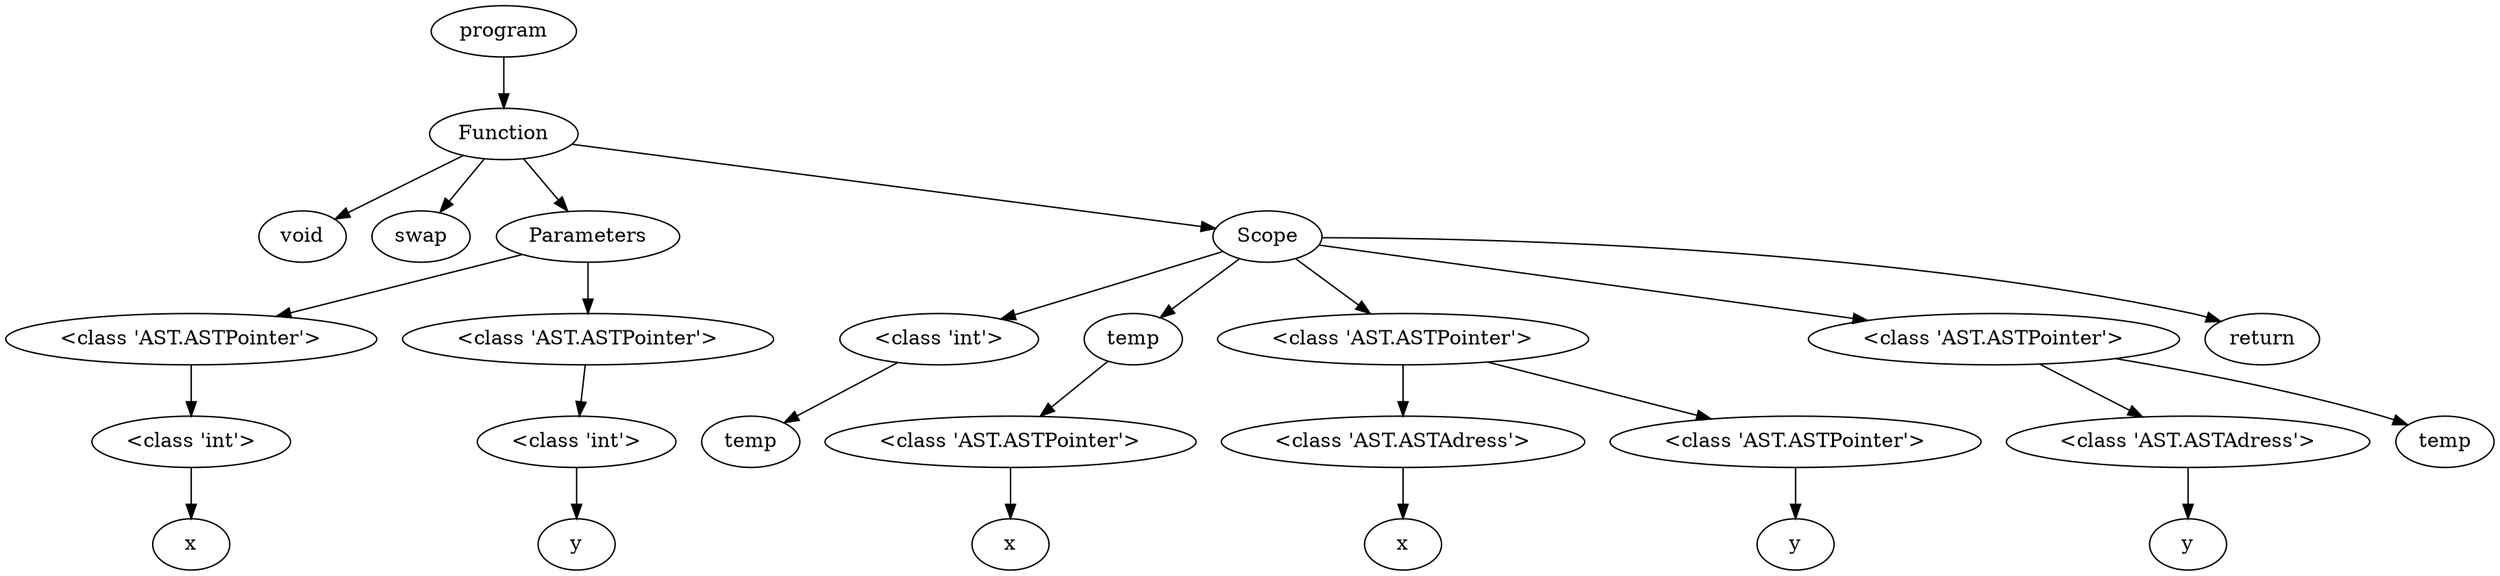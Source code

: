 digraph G { 
"<AST.AST object at 0x00000170B4D56DF0> (0)"[label="program"]
"<AST.ASTFunction object at 0x00000170B4D566A0> (1)"[label="Function"]
"<AST.AST object at 0x00000170B4D56DF0> (0)"->"<AST.ASTFunction object at 0x00000170B4D566A0> (1)"
"<AST.ASTFunction object at 0x00000170B4D566A0> (1)"[label="Function"]
"<AST.ASTVoid object at 0x00000170B4D56C70> (2)"[label="void"]
"<AST.ASTFunction object at 0x00000170B4D566A0> (1)"->"<AST.ASTVoid object at 0x00000170B4D56C70> (2)"
"<AST.ASTFunctionName object at 0x00000170B4D56BB0> (2)"[label="swap"]
"<AST.ASTFunction object at 0x00000170B4D566A0> (1)"->"<AST.ASTFunctionName object at 0x00000170B4D56BB0> (2)"
"<AST.ASTParameters object at 0x00000170B4D56B80> (2)"[label="Parameters"]
"<AST.ASTFunction object at 0x00000170B4D566A0> (1)"->"<AST.ASTParameters object at 0x00000170B4D56B80> (2)"
"<AST.ASTParameters object at 0x00000170B4D56B80> (2)"[label="Parameters"]
"<AST.ASTPointer object at 0x00000170B4D56A90> (3)"[label="<class 'AST.ASTPointer'>"]
"<AST.ASTParameters object at 0x00000170B4D56B80> (2)"->"<AST.ASTPointer object at 0x00000170B4D56A90> (3)"
"<AST.ASTPointer object at 0x00000170B4D56A90> (3)"[label="<class 'AST.ASTPointer'>"]
"<AST.ASTDataType object at 0x00000170B4D56FD0> (4)"[label="<class 'int'>"]
"<AST.ASTPointer object at 0x00000170B4D56A90> (3)"->"<AST.ASTDataType object at 0x00000170B4D56FD0> (4)"
"<AST.ASTDataType object at 0x00000170B4D56FD0> (4)"[label="<class 'int'>"]
"<AST.ASTVariable object at 0x00000170B4D56DC0> (5)"[label="x"]
"<AST.ASTDataType object at 0x00000170B4D56FD0> (4)"->"<AST.ASTVariable object at 0x00000170B4D56DC0> (5)"
"<AST.ASTPointer object at 0x00000170B4D56B50> (3)"[label="<class 'AST.ASTPointer'>"]
"<AST.ASTParameters object at 0x00000170B4D56B80> (2)"->"<AST.ASTPointer object at 0x00000170B4D56B50> (3)"
"<AST.ASTPointer object at 0x00000170B4D56B50> (3)"[label="<class 'AST.ASTPointer'>"]
"<AST.ASTDataType object at 0x00000170B4D56A00> (4)"[label="<class 'int'>"]
"<AST.ASTPointer object at 0x00000170B4D56B50> (3)"->"<AST.ASTDataType object at 0x00000170B4D56A00> (4)"
"<AST.ASTDataType object at 0x00000170B4D56A00> (4)"[label="<class 'int'>"]
"<AST.ASTVariable object at 0x00000170B4D56AC0> (5)"[label="y"]
"<AST.ASTDataType object at 0x00000170B4D56A00> (4)"->"<AST.ASTVariable object at 0x00000170B4D56AC0> (5)"
"<AST.ASTScope object at 0x00000170B4D56730> (2)"[label="Scope"]
"<AST.ASTFunction object at 0x00000170B4D566A0> (1)"->"<AST.ASTScope object at 0x00000170B4D56730> (2)"
"<AST.ASTScope object at 0x00000170B4D56730> (2)"[label="Scope"]
"<AST.ASTDataType object at 0x00000170B4D569A0> (3)"[label="<class 'int'>"]
"<AST.ASTScope object at 0x00000170B4D56730> (2)"->"<AST.ASTDataType object at 0x00000170B4D569A0> (3)"
"<AST.ASTDataType object at 0x00000170B4D569A0> (3)"[label="<class 'int'>"]
"<AST.ASTVariable object at 0x00000170B4D56C10> (4)"[label="temp"]
"<AST.ASTDataType object at 0x00000170B4D569A0> (3)"->"<AST.ASTVariable object at 0x00000170B4D56C10> (4)"
"<AST.ASTVariable object at 0x00000170B4D56D30> (3)"[label="temp"]
"<AST.ASTScope object at 0x00000170B4D56730> (2)"->"<AST.ASTVariable object at 0x00000170B4D56D30> (3)"
"<AST.ASTVariable object at 0x00000170B4D56D30> (3)"[label="temp"]
"<AST.ASTPointer object at 0x00000170B4D56250> (4)"[label="<class 'AST.ASTPointer'>"]
"<AST.ASTVariable object at 0x00000170B4D56D30> (3)"->"<AST.ASTPointer object at 0x00000170B4D56250> (4)"
"<AST.ASTPointer object at 0x00000170B4D56250> (4)"[label="<class 'AST.ASTPointer'>"]
"<AST.ASTVariable object at 0x00000170B4D56130> (5)"[label="x"]
"<AST.ASTPointer object at 0x00000170B4D56250> (4)"->"<AST.ASTVariable object at 0x00000170B4D56130> (5)"
"<AST.ASTPointer object at 0x00000170B4D52730> (3)"[label="<class 'AST.ASTPointer'>"]
"<AST.ASTScope object at 0x00000170B4D56730> (2)"->"<AST.ASTPointer object at 0x00000170B4D52730> (3)"
"<AST.ASTPointer object at 0x00000170B4D52730> (3)"[label="<class 'AST.ASTPointer'>"]
"<AST.ASTAdress object at 0x00000170B4D56280> (4)"[label="<class 'AST.ASTAdress'>"]
"<AST.ASTPointer object at 0x00000170B4D52730> (3)"->"<AST.ASTAdress object at 0x00000170B4D56280> (4)"
"<AST.ASTAdress object at 0x00000170B4D56280> (4)"[label="<class 'AST.ASTAdress'>"]
"<AST.ASTVariable object at 0x00000170B4D56340> (5)"[label="x"]
"<AST.ASTAdress object at 0x00000170B4D56280> (4)"->"<AST.ASTVariable object at 0x00000170B4D56340> (5)"
"<AST.ASTPointer object at 0x00000170B4D520A0> (4)"[label="<class 'AST.ASTPointer'>"]
"<AST.ASTPointer object at 0x00000170B4D52730> (3)"->"<AST.ASTPointer object at 0x00000170B4D520A0> (4)"
"<AST.ASTPointer object at 0x00000170B4D520A0> (4)"[label="<class 'AST.ASTPointer'>"]
"<AST.ASTVariable object at 0x00000170B4D521F0> (5)"[label="y"]
"<AST.ASTPointer object at 0x00000170B4D520A0> (4)"->"<AST.ASTVariable object at 0x00000170B4D521F0> (5)"
"<AST.ASTPointer object at 0x00000170B4D52550> (3)"[label="<class 'AST.ASTPointer'>"]
"<AST.ASTScope object at 0x00000170B4D56730> (2)"->"<AST.ASTPointer object at 0x00000170B4D52550> (3)"
"<AST.ASTPointer object at 0x00000170B4D52550> (3)"[label="<class 'AST.ASTPointer'>"]
"<AST.ASTAdress object at 0x00000170B4D529D0> (4)"[label="<class 'AST.ASTAdress'>"]
"<AST.ASTPointer object at 0x00000170B4D52550> (3)"->"<AST.ASTAdress object at 0x00000170B4D529D0> (4)"
"<AST.ASTAdress object at 0x00000170B4D529D0> (4)"[label="<class 'AST.ASTAdress'>"]
"<AST.ASTVariable object at 0x00000170B4D52DF0> (5)"[label="y"]
"<AST.ASTAdress object at 0x00000170B4D529D0> (4)"->"<AST.ASTVariable object at 0x00000170B4D52DF0> (5)"
"<AST.ASTVariable object at 0x00000170B4D521C0> (4)"[label="temp"]
"<AST.ASTPointer object at 0x00000170B4D52550> (3)"->"<AST.ASTVariable object at 0x00000170B4D521C0> (4)"
"<AST.ASTReturn object at 0x00000170B4D52A60> (3)"[label="return"]
"<AST.ASTScope object at 0x00000170B4D56730> (2)"->"<AST.ASTReturn object at 0x00000170B4D52A60> (3)"
}